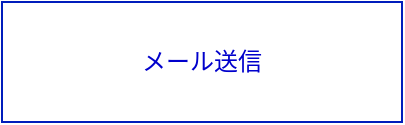 <mxfile>
    <diagram id="CJ9xizEAqyzMzEiVNTvM" name="ページ1">
        <mxGraphModel dx="588" dy="619" grid="1" gridSize="10" guides="1" tooltips="1" connect="1" arrows="1" fold="1" page="1" pageScale="1" pageWidth="827" pageHeight="1169" math="0" shadow="0">
            <root>
                <mxCell id="0"/>
                <mxCell id="1" parent="0"/>
                <mxCell id="2" value="&lt;font color=&quot;#0000cc&quot;&gt;&lt;span style=&quot;background-color: rgb(255, 255, 255);&quot;&gt;メール送信&lt;/span&gt;&lt;/font&gt;" style="text;strokeColor=#001DBC;align=center;fillColor=none;html=1;verticalAlign=middle;whiteSpace=wrap;rounded=0;fontColor=#ffffff;" parent="1" vertex="1">
                    <mxGeometry x="120" y="270" width="200" height="60" as="geometry"/>
                </mxCell>
            </root>
        </mxGraphModel>
    </diagram>
</mxfile>
